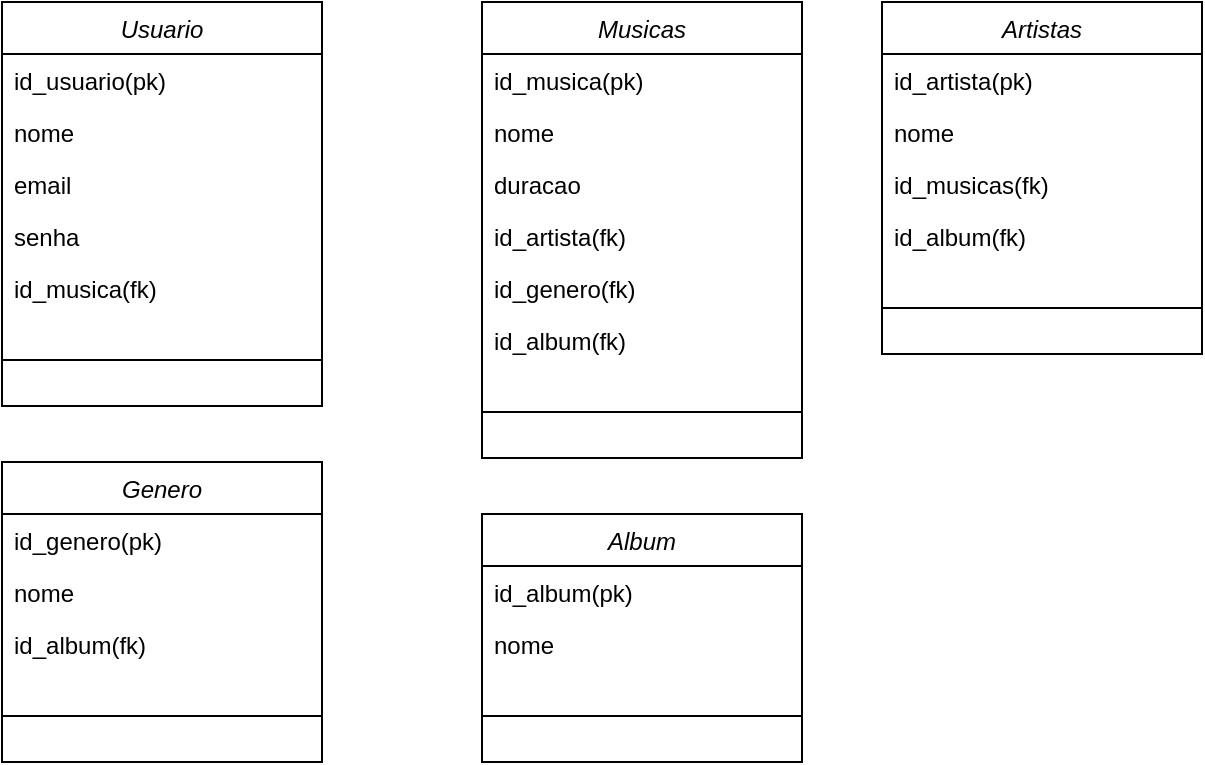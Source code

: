 <mxfile version="21.6.1" type="device">
  <diagram id="C5RBs43oDa-KdzZeNtuy" name="Page-1">
    <mxGraphModel dx="817" dy="471" grid="1" gridSize="10" guides="1" tooltips="1" connect="1" arrows="1" fold="1" page="1" pageScale="1" pageWidth="827" pageHeight="1169" math="0" shadow="0">
      <root>
        <mxCell id="WIyWlLk6GJQsqaUBKTNV-0" />
        <mxCell id="WIyWlLk6GJQsqaUBKTNV-1" parent="WIyWlLk6GJQsqaUBKTNV-0" />
        <mxCell id="zkfFHV4jXpPFQw0GAbJ--0" value="Usuario" style="swimlane;fontStyle=2;align=center;verticalAlign=top;childLayout=stackLayout;horizontal=1;startSize=26;horizontalStack=0;resizeParent=1;resizeLast=0;collapsible=1;marginBottom=0;rounded=0;shadow=0;strokeWidth=1;" parent="WIyWlLk6GJQsqaUBKTNV-1" vertex="1">
          <mxGeometry x="40" y="60" width="160" height="202" as="geometry">
            <mxRectangle x="230" y="140" width="160" height="26" as="alternateBounds" />
          </mxGeometry>
        </mxCell>
        <mxCell id="zkfFHV4jXpPFQw0GAbJ--1" value="id_usuario(pk)" style="text;align=left;verticalAlign=top;spacingLeft=4;spacingRight=4;overflow=hidden;rotatable=0;points=[[0,0.5],[1,0.5]];portConstraint=eastwest;" parent="zkfFHV4jXpPFQw0GAbJ--0" vertex="1">
          <mxGeometry y="26" width="160" height="26" as="geometry" />
        </mxCell>
        <mxCell id="zkfFHV4jXpPFQw0GAbJ--3" value="nome" style="text;align=left;verticalAlign=top;spacingLeft=4;spacingRight=4;overflow=hidden;rotatable=0;points=[[0,0.5],[1,0.5]];portConstraint=eastwest;rounded=0;shadow=0;html=0;" parent="zkfFHV4jXpPFQw0GAbJ--0" vertex="1">
          <mxGeometry y="52" width="160" height="26" as="geometry" />
        </mxCell>
        <mxCell id="zkfFHV4jXpPFQw0GAbJ--2" value="email" style="text;align=left;verticalAlign=top;spacingLeft=4;spacingRight=4;overflow=hidden;rotatable=0;points=[[0,0.5],[1,0.5]];portConstraint=eastwest;rounded=0;shadow=0;html=0;" parent="zkfFHV4jXpPFQw0GAbJ--0" vertex="1">
          <mxGeometry y="78" width="160" height="26" as="geometry" />
        </mxCell>
        <mxCell id="NywSjN2QTSV_b8xCU933-2" value="senha" style="text;align=left;verticalAlign=top;spacingLeft=4;spacingRight=4;overflow=hidden;rotatable=0;points=[[0,0.5],[1,0.5]];portConstraint=eastwest;rounded=0;shadow=0;html=0;" vertex="1" parent="zkfFHV4jXpPFQw0GAbJ--0">
          <mxGeometry y="104" width="160" height="26" as="geometry" />
        </mxCell>
        <mxCell id="NywSjN2QTSV_b8xCU933-12" value="id_musica(fk)" style="text;align=left;verticalAlign=top;spacingLeft=4;spacingRight=4;overflow=hidden;rotatable=0;points=[[0,0.5],[1,0.5]];portConstraint=eastwest;rounded=0;shadow=0;html=0;" vertex="1" parent="zkfFHV4jXpPFQw0GAbJ--0">
          <mxGeometry y="130" width="160" height="26" as="geometry" />
        </mxCell>
        <mxCell id="zkfFHV4jXpPFQw0GAbJ--4" value="" style="line;html=1;strokeWidth=1;align=left;verticalAlign=middle;spacingTop=-1;spacingLeft=3;spacingRight=3;rotatable=0;labelPosition=right;points=[];portConstraint=eastwest;" parent="zkfFHV4jXpPFQw0GAbJ--0" vertex="1">
          <mxGeometry y="156" width="160" height="46" as="geometry" />
        </mxCell>
        <mxCell id="NywSjN2QTSV_b8xCU933-3" value="Musicas" style="swimlane;fontStyle=2;align=center;verticalAlign=top;childLayout=stackLayout;horizontal=1;startSize=26;horizontalStack=0;resizeParent=1;resizeLast=0;collapsible=1;marginBottom=0;rounded=0;shadow=0;strokeWidth=1;" vertex="1" parent="WIyWlLk6GJQsqaUBKTNV-1">
          <mxGeometry x="280" y="60" width="160" height="228" as="geometry">
            <mxRectangle x="230" y="140" width="160" height="26" as="alternateBounds" />
          </mxGeometry>
        </mxCell>
        <mxCell id="NywSjN2QTSV_b8xCU933-4" value="id_musica(pk)" style="text;align=left;verticalAlign=top;spacingLeft=4;spacingRight=4;overflow=hidden;rotatable=0;points=[[0,0.5],[1,0.5]];portConstraint=eastwest;" vertex="1" parent="NywSjN2QTSV_b8xCU933-3">
          <mxGeometry y="26" width="160" height="26" as="geometry" />
        </mxCell>
        <mxCell id="NywSjN2QTSV_b8xCU933-6" value="nome" style="text;align=left;verticalAlign=top;spacingLeft=4;spacingRight=4;overflow=hidden;rotatable=0;points=[[0,0.5],[1,0.5]];portConstraint=eastwest;rounded=0;shadow=0;html=0;" vertex="1" parent="NywSjN2QTSV_b8xCU933-3">
          <mxGeometry y="52" width="160" height="26" as="geometry" />
        </mxCell>
        <mxCell id="NywSjN2QTSV_b8xCU933-13" value="duracao" style="text;align=left;verticalAlign=top;spacingLeft=4;spacingRight=4;overflow=hidden;rotatable=0;points=[[0,0.5],[1,0.5]];portConstraint=eastwest;rounded=0;shadow=0;html=0;" vertex="1" parent="NywSjN2QTSV_b8xCU933-3">
          <mxGeometry y="78" width="160" height="26" as="geometry" />
        </mxCell>
        <mxCell id="NywSjN2QTSV_b8xCU933-7" value="id_artista(fk)" style="text;align=left;verticalAlign=top;spacingLeft=4;spacingRight=4;overflow=hidden;rotatable=0;points=[[0,0.5],[1,0.5]];portConstraint=eastwest;rounded=0;shadow=0;html=0;" vertex="1" parent="NywSjN2QTSV_b8xCU933-3">
          <mxGeometry y="104" width="160" height="26" as="geometry" />
        </mxCell>
        <mxCell id="NywSjN2QTSV_b8xCU933-30" value="id_genero(fk)" style="text;align=left;verticalAlign=top;spacingLeft=4;spacingRight=4;overflow=hidden;rotatable=0;points=[[0,0.5],[1,0.5]];portConstraint=eastwest;rounded=0;shadow=0;html=0;" vertex="1" parent="NywSjN2QTSV_b8xCU933-3">
          <mxGeometry y="130" width="160" height="26" as="geometry" />
        </mxCell>
        <mxCell id="NywSjN2QTSV_b8xCU933-38" value="id_album(fk)" style="text;align=left;verticalAlign=top;spacingLeft=4;spacingRight=4;overflow=hidden;rotatable=0;points=[[0,0.5],[1,0.5]];portConstraint=eastwest;" vertex="1" parent="NywSjN2QTSV_b8xCU933-3">
          <mxGeometry y="156" width="160" height="26" as="geometry" />
        </mxCell>
        <mxCell id="NywSjN2QTSV_b8xCU933-8" value="" style="line;html=1;strokeWidth=1;align=left;verticalAlign=middle;spacingTop=-1;spacingLeft=3;spacingRight=3;rotatable=0;labelPosition=right;points=[];portConstraint=eastwest;" vertex="1" parent="NywSjN2QTSV_b8xCU933-3">
          <mxGeometry y="182" width="160" height="46" as="geometry" />
        </mxCell>
        <mxCell id="NywSjN2QTSV_b8xCU933-14" value="Artistas" style="swimlane;fontStyle=2;align=center;verticalAlign=top;childLayout=stackLayout;horizontal=1;startSize=26;horizontalStack=0;resizeParent=1;resizeLast=0;collapsible=1;marginBottom=0;rounded=0;shadow=0;strokeWidth=1;" vertex="1" parent="WIyWlLk6GJQsqaUBKTNV-1">
          <mxGeometry x="480" y="60" width="160" height="176" as="geometry">
            <mxRectangle x="230" y="140" width="160" height="26" as="alternateBounds" />
          </mxGeometry>
        </mxCell>
        <mxCell id="NywSjN2QTSV_b8xCU933-15" value="id_artista(pk)" style="text;align=left;verticalAlign=top;spacingLeft=4;spacingRight=4;overflow=hidden;rotatable=0;points=[[0,0.5],[1,0.5]];portConstraint=eastwest;" vertex="1" parent="NywSjN2QTSV_b8xCU933-14">
          <mxGeometry y="26" width="160" height="26" as="geometry" />
        </mxCell>
        <mxCell id="NywSjN2QTSV_b8xCU933-17" value="nome" style="text;align=left;verticalAlign=top;spacingLeft=4;spacingRight=4;overflow=hidden;rotatable=0;points=[[0,0.5],[1,0.5]];portConstraint=eastwest;rounded=0;shadow=0;html=0;" vertex="1" parent="NywSjN2QTSV_b8xCU933-14">
          <mxGeometry y="52" width="160" height="26" as="geometry" />
        </mxCell>
        <mxCell id="NywSjN2QTSV_b8xCU933-22" value="id_musicas(fk)" style="text;align=left;verticalAlign=top;spacingLeft=4;spacingRight=4;overflow=hidden;rotatable=0;points=[[0,0.5],[1,0.5]];portConstraint=eastwest;" vertex="1" parent="NywSjN2QTSV_b8xCU933-14">
          <mxGeometry y="78" width="160" height="26" as="geometry" />
        </mxCell>
        <mxCell id="NywSjN2QTSV_b8xCU933-37" value="id_album(fk)" style="text;align=left;verticalAlign=top;spacingLeft=4;spacingRight=4;overflow=hidden;rotatable=0;points=[[0,0.5],[1,0.5]];portConstraint=eastwest;" vertex="1" parent="NywSjN2QTSV_b8xCU933-14">
          <mxGeometry y="104" width="160" height="26" as="geometry" />
        </mxCell>
        <mxCell id="NywSjN2QTSV_b8xCU933-21" value="" style="line;html=1;strokeWidth=1;align=left;verticalAlign=middle;spacingTop=-1;spacingLeft=3;spacingRight=3;rotatable=0;labelPosition=right;points=[];portConstraint=eastwest;" vertex="1" parent="NywSjN2QTSV_b8xCU933-14">
          <mxGeometry y="130" width="160" height="46" as="geometry" />
        </mxCell>
        <mxCell id="NywSjN2QTSV_b8xCU933-25" value="Genero" style="swimlane;fontStyle=2;align=center;verticalAlign=top;childLayout=stackLayout;horizontal=1;startSize=26;horizontalStack=0;resizeParent=1;resizeLast=0;collapsible=1;marginBottom=0;rounded=0;shadow=0;strokeWidth=1;" vertex="1" parent="WIyWlLk6GJQsqaUBKTNV-1">
          <mxGeometry x="40" y="290" width="160" height="150" as="geometry">
            <mxRectangle x="230" y="140" width="160" height="26" as="alternateBounds" />
          </mxGeometry>
        </mxCell>
        <mxCell id="NywSjN2QTSV_b8xCU933-26" value="id_genero(pk)" style="text;align=left;verticalAlign=top;spacingLeft=4;spacingRight=4;overflow=hidden;rotatable=0;points=[[0,0.5],[1,0.5]];portConstraint=eastwest;" vertex="1" parent="NywSjN2QTSV_b8xCU933-25">
          <mxGeometry y="26" width="160" height="26" as="geometry" />
        </mxCell>
        <mxCell id="NywSjN2QTSV_b8xCU933-5" value="nome" style="text;align=left;verticalAlign=top;spacingLeft=4;spacingRight=4;overflow=hidden;rotatable=0;points=[[0,0.5],[1,0.5]];portConstraint=eastwest;rounded=0;shadow=0;html=0;" vertex="1" parent="NywSjN2QTSV_b8xCU933-25">
          <mxGeometry y="52" width="160" height="26" as="geometry" />
        </mxCell>
        <mxCell id="NywSjN2QTSV_b8xCU933-35" value="id_album(fk)" style="text;align=left;verticalAlign=top;spacingLeft=4;spacingRight=4;overflow=hidden;rotatable=0;points=[[0,0.5],[1,0.5]];portConstraint=eastwest;" vertex="1" parent="NywSjN2QTSV_b8xCU933-25">
          <mxGeometry y="78" width="160" height="26" as="geometry" />
        </mxCell>
        <mxCell id="NywSjN2QTSV_b8xCU933-29" value="" style="line;html=1;strokeWidth=1;align=left;verticalAlign=middle;spacingTop=-1;spacingLeft=3;spacingRight=3;rotatable=0;labelPosition=right;points=[];portConstraint=eastwest;" vertex="1" parent="NywSjN2QTSV_b8xCU933-25">
          <mxGeometry y="104" width="160" height="46" as="geometry" />
        </mxCell>
        <mxCell id="NywSjN2QTSV_b8xCU933-31" value="Album" style="swimlane;fontStyle=2;align=center;verticalAlign=top;childLayout=stackLayout;horizontal=1;startSize=26;horizontalStack=0;resizeParent=1;resizeLast=0;collapsible=1;marginBottom=0;rounded=0;shadow=0;strokeWidth=1;" vertex="1" parent="WIyWlLk6GJQsqaUBKTNV-1">
          <mxGeometry x="280" y="316" width="160" height="124" as="geometry">
            <mxRectangle x="230" y="140" width="160" height="26" as="alternateBounds" />
          </mxGeometry>
        </mxCell>
        <mxCell id="NywSjN2QTSV_b8xCU933-32" value="id_album(pk)" style="text;align=left;verticalAlign=top;spacingLeft=4;spacingRight=4;overflow=hidden;rotatable=0;points=[[0,0.5],[1,0.5]];portConstraint=eastwest;" vertex="1" parent="NywSjN2QTSV_b8xCU933-31">
          <mxGeometry y="26" width="160" height="26" as="geometry" />
        </mxCell>
        <mxCell id="NywSjN2QTSV_b8xCU933-11" value="nome" style="text;align=left;verticalAlign=top;spacingLeft=4;spacingRight=4;overflow=hidden;rotatable=0;points=[[0,0.5],[1,0.5]];portConstraint=eastwest;rounded=0;shadow=0;html=0;" vertex="1" parent="NywSjN2QTSV_b8xCU933-31">
          <mxGeometry y="52" width="160" height="26" as="geometry" />
        </mxCell>
        <mxCell id="NywSjN2QTSV_b8xCU933-34" value="" style="line;html=1;strokeWidth=1;align=left;verticalAlign=middle;spacingTop=-1;spacingLeft=3;spacingRight=3;rotatable=0;labelPosition=right;points=[];portConstraint=eastwest;" vertex="1" parent="NywSjN2QTSV_b8xCU933-31">
          <mxGeometry y="78" width="160" height="46" as="geometry" />
        </mxCell>
      </root>
    </mxGraphModel>
  </diagram>
</mxfile>
